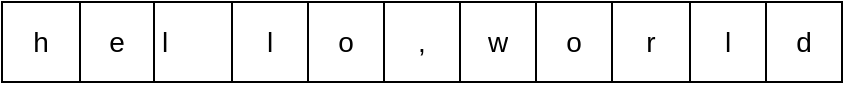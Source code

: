 <mxfile version="24.1.0" type="device">
  <diagram name="第 1 页" id="9biPHjq93hWsz48pQgjx">
    <mxGraphModel dx="1202" dy="801" grid="1" gridSize="10" guides="1" tooltips="1" connect="1" arrows="1" fold="1" page="1" pageScale="1" pageWidth="827" pageHeight="1169" math="0" shadow="0">
      <root>
        <mxCell id="0" />
        <mxCell id="1" parent="0" />
        <mxCell id="f-5W0zt4-TT01FofINH2-10" value="" style="shape=table;startSize=0;container=1;collapsible=0;childLayout=tableLayout;" vertex="1" parent="1">
          <mxGeometry x="100" y="40" width="420" height="40" as="geometry" />
        </mxCell>
        <mxCell id="f-5W0zt4-TT01FofINH2-11" value="" style="shape=tableRow;horizontal=0;startSize=0;swimlaneHead=0;swimlaneBody=0;strokeColor=inherit;top=0;left=0;bottom=0;right=0;collapsible=0;dropTarget=0;fillColor=none;points=[[0,0.5],[1,0.5]];portConstraint=eastwest;" vertex="1" parent="f-5W0zt4-TT01FofINH2-10">
          <mxGeometry width="420" height="40" as="geometry" />
        </mxCell>
        <mxCell id="f-5W0zt4-TT01FofINH2-12" value="&lt;font style=&quot;font-size: 14px;&quot;&gt;h&lt;/font&gt;" style="shape=partialRectangle;html=1;whiteSpace=wrap;connectable=0;strokeColor=inherit;overflow=hidden;fillColor=none;top=0;left=0;bottom=0;right=0;pointerEvents=1;" vertex="1" parent="f-5W0zt4-TT01FofINH2-11">
          <mxGeometry width="39" height="40" as="geometry">
            <mxRectangle width="39" height="40" as="alternateBounds" />
          </mxGeometry>
        </mxCell>
        <mxCell id="f-5W0zt4-TT01FofINH2-13" value="&lt;font style=&quot;font-size: 14px;&quot;&gt;e&lt;/font&gt;" style="shape=partialRectangle;html=1;whiteSpace=wrap;connectable=0;strokeColor=inherit;overflow=hidden;fillColor=none;top=0;left=0;bottom=0;right=0;pointerEvents=1;" vertex="1" parent="f-5W0zt4-TT01FofINH2-11">
          <mxGeometry x="39" width="37" height="40" as="geometry">
            <mxRectangle width="37" height="40" as="alternateBounds" />
          </mxGeometry>
        </mxCell>
        <mxCell id="f-5W0zt4-TT01FofINH2-14" value="&lt;font style=&quot;font-size: 14px;&quot;&gt;l&lt;span style=&quot;white-space: pre;&quot;&gt;&#x9;&lt;/span&gt;&lt;/font&gt;" style="shape=partialRectangle;html=1;whiteSpace=wrap;connectable=0;strokeColor=inherit;overflow=hidden;fillColor=none;top=0;left=0;bottom=0;right=0;pointerEvents=1;" vertex="1" parent="f-5W0zt4-TT01FofINH2-11">
          <mxGeometry x="76" width="39" height="40" as="geometry">
            <mxRectangle width="39" height="40" as="alternateBounds" />
          </mxGeometry>
        </mxCell>
        <mxCell id="f-5W0zt4-TT01FofINH2-15" value="&lt;font style=&quot;font-size: 14px;&quot;&gt;l&lt;/font&gt;" style="shape=partialRectangle;html=1;whiteSpace=wrap;connectable=0;strokeColor=inherit;overflow=hidden;fillColor=none;top=0;left=0;bottom=0;right=0;pointerEvents=1;" vertex="1" parent="f-5W0zt4-TT01FofINH2-11">
          <mxGeometry x="115" width="38" height="40" as="geometry">
            <mxRectangle width="38" height="40" as="alternateBounds" />
          </mxGeometry>
        </mxCell>
        <mxCell id="f-5W0zt4-TT01FofINH2-16" value="&lt;font style=&quot;font-size: 14px;&quot;&gt;o&lt;/font&gt;" style="shape=partialRectangle;html=1;whiteSpace=wrap;connectable=0;strokeColor=inherit;overflow=hidden;fillColor=none;top=0;left=0;bottom=0;right=0;pointerEvents=1;" vertex="1" parent="f-5W0zt4-TT01FofINH2-11">
          <mxGeometry x="153" width="38" height="40" as="geometry">
            <mxRectangle width="38" height="40" as="alternateBounds" />
          </mxGeometry>
        </mxCell>
        <mxCell id="f-5W0zt4-TT01FofINH2-17" value="&lt;font style=&quot;font-size: 14px;&quot;&gt;,&lt;/font&gt;" style="shape=partialRectangle;html=1;whiteSpace=wrap;connectable=0;strokeColor=inherit;overflow=hidden;fillColor=none;top=0;left=0;bottom=0;right=0;pointerEvents=1;" vertex="1" parent="f-5W0zt4-TT01FofINH2-11">
          <mxGeometry x="191" width="38" height="40" as="geometry">
            <mxRectangle width="38" height="40" as="alternateBounds" />
          </mxGeometry>
        </mxCell>
        <mxCell id="f-5W0zt4-TT01FofINH2-18" value="&lt;font style=&quot;font-size: 14px;&quot;&gt;w&lt;/font&gt;" style="shape=partialRectangle;html=1;whiteSpace=wrap;connectable=0;strokeColor=inherit;overflow=hidden;fillColor=none;top=0;left=0;bottom=0;right=0;pointerEvents=1;" vertex="1" parent="f-5W0zt4-TT01FofINH2-11">
          <mxGeometry x="229" width="38" height="40" as="geometry">
            <mxRectangle width="38" height="40" as="alternateBounds" />
          </mxGeometry>
        </mxCell>
        <mxCell id="f-5W0zt4-TT01FofINH2-19" value="&lt;font style=&quot;font-size: 14px;&quot;&gt;o&lt;/font&gt;" style="shape=partialRectangle;html=1;whiteSpace=wrap;connectable=0;strokeColor=inherit;overflow=hidden;fillColor=none;top=0;left=0;bottom=0;right=0;pointerEvents=1;" vertex="1" parent="f-5W0zt4-TT01FofINH2-11">
          <mxGeometry x="267" width="38" height="40" as="geometry">
            <mxRectangle width="38" height="40" as="alternateBounds" />
          </mxGeometry>
        </mxCell>
        <mxCell id="f-5W0zt4-TT01FofINH2-20" value="&lt;font style=&quot;font-size: 14px;&quot;&gt;r&lt;/font&gt;" style="shape=partialRectangle;html=1;whiteSpace=wrap;connectable=0;strokeColor=inherit;overflow=hidden;fillColor=none;top=0;left=0;bottom=0;right=0;pointerEvents=1;" vertex="1" parent="f-5W0zt4-TT01FofINH2-11">
          <mxGeometry x="305" width="39" height="40" as="geometry">
            <mxRectangle width="39" height="40" as="alternateBounds" />
          </mxGeometry>
        </mxCell>
        <mxCell id="f-5W0zt4-TT01FofINH2-21" value="&lt;font style=&quot;font-size: 14px;&quot;&gt;l&lt;/font&gt;" style="shape=partialRectangle;html=1;whiteSpace=wrap;connectable=0;strokeColor=inherit;overflow=hidden;fillColor=none;top=0;left=0;bottom=0;right=0;pointerEvents=1;" vertex="1" parent="f-5W0zt4-TT01FofINH2-11">
          <mxGeometry x="344" width="38" height="40" as="geometry">
            <mxRectangle width="38" height="40" as="alternateBounds" />
          </mxGeometry>
        </mxCell>
        <mxCell id="f-5W0zt4-TT01FofINH2-22" value="&lt;font style=&quot;font-size: 14px;&quot;&gt;d&lt;/font&gt;" style="shape=partialRectangle;html=1;whiteSpace=wrap;connectable=0;strokeColor=inherit;overflow=hidden;fillColor=none;top=0;left=0;bottom=0;right=0;pointerEvents=1;" vertex="1" parent="f-5W0zt4-TT01FofINH2-11">
          <mxGeometry x="382" width="38" height="40" as="geometry">
            <mxRectangle width="38" height="40" as="alternateBounds" />
          </mxGeometry>
        </mxCell>
      </root>
    </mxGraphModel>
  </diagram>
</mxfile>
